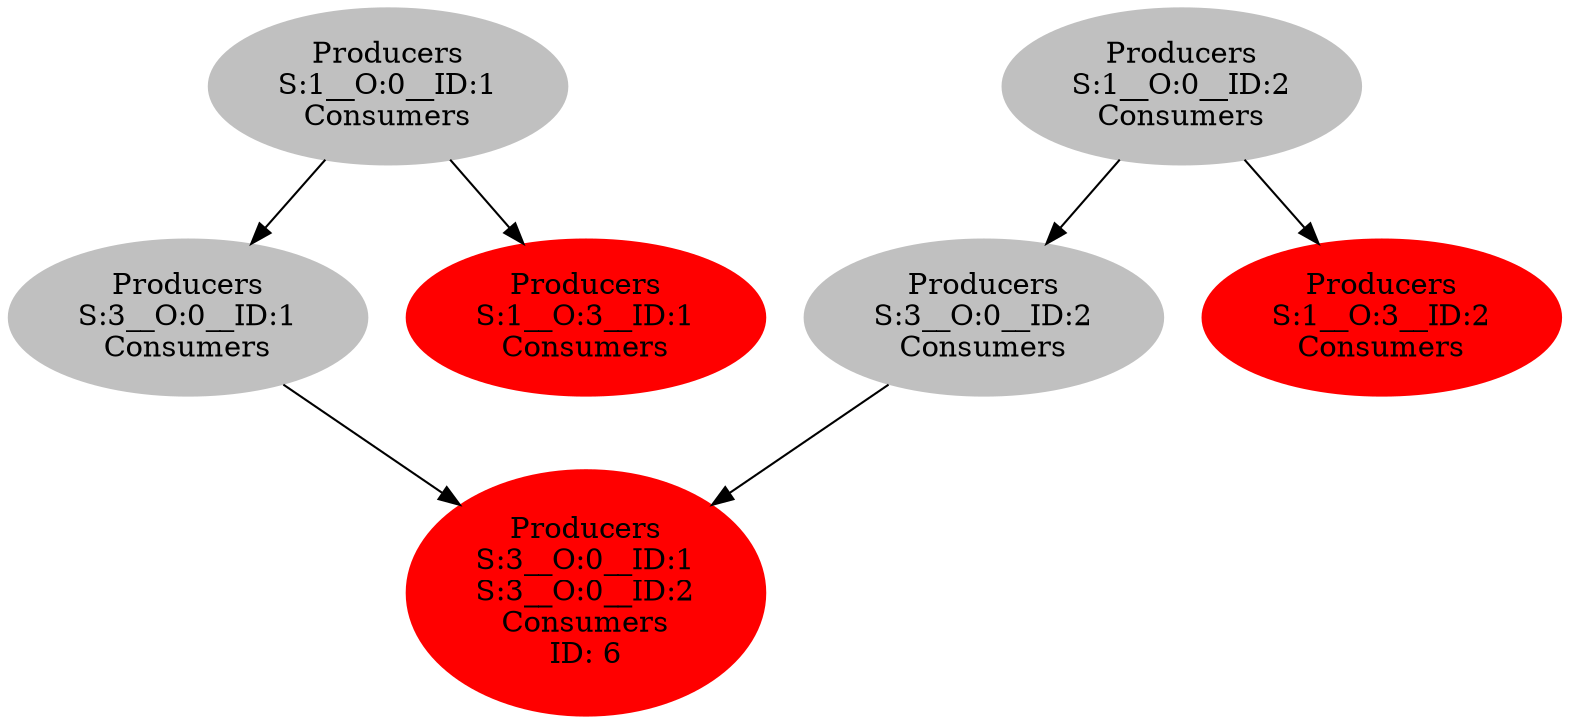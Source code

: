 strict digraph  {
0 [color=grey, label="Producers
S:1__O:0__ID:1
Consumers
", style=filled];
1 [color=grey, label="Producers
S:3__O:0__ID:1
Consumers
", style=filled];
2 [color=red, label="Producers
S:3__O:0__ID:1
S:3__O:0__ID:2
Consumers
ID: 6", style=filled];
3 [color=red, label="Producers
S:1__O:3__ID:1
Consumers
", style=filled];
4 [color=grey, label="Producers
S:1__O:0__ID:2
Consumers
", style=filled];
5 [color=grey, label="Producers
S:3__O:0__ID:2
Consumers
", style=filled];
6 [color=red, label="Producers
S:1__O:3__ID:2
Consumers
", style=filled];
0 -> 1;
0 -> 3;
1 -> 2;
4 -> 5;
4 -> 6;
5 -> 2;
}
